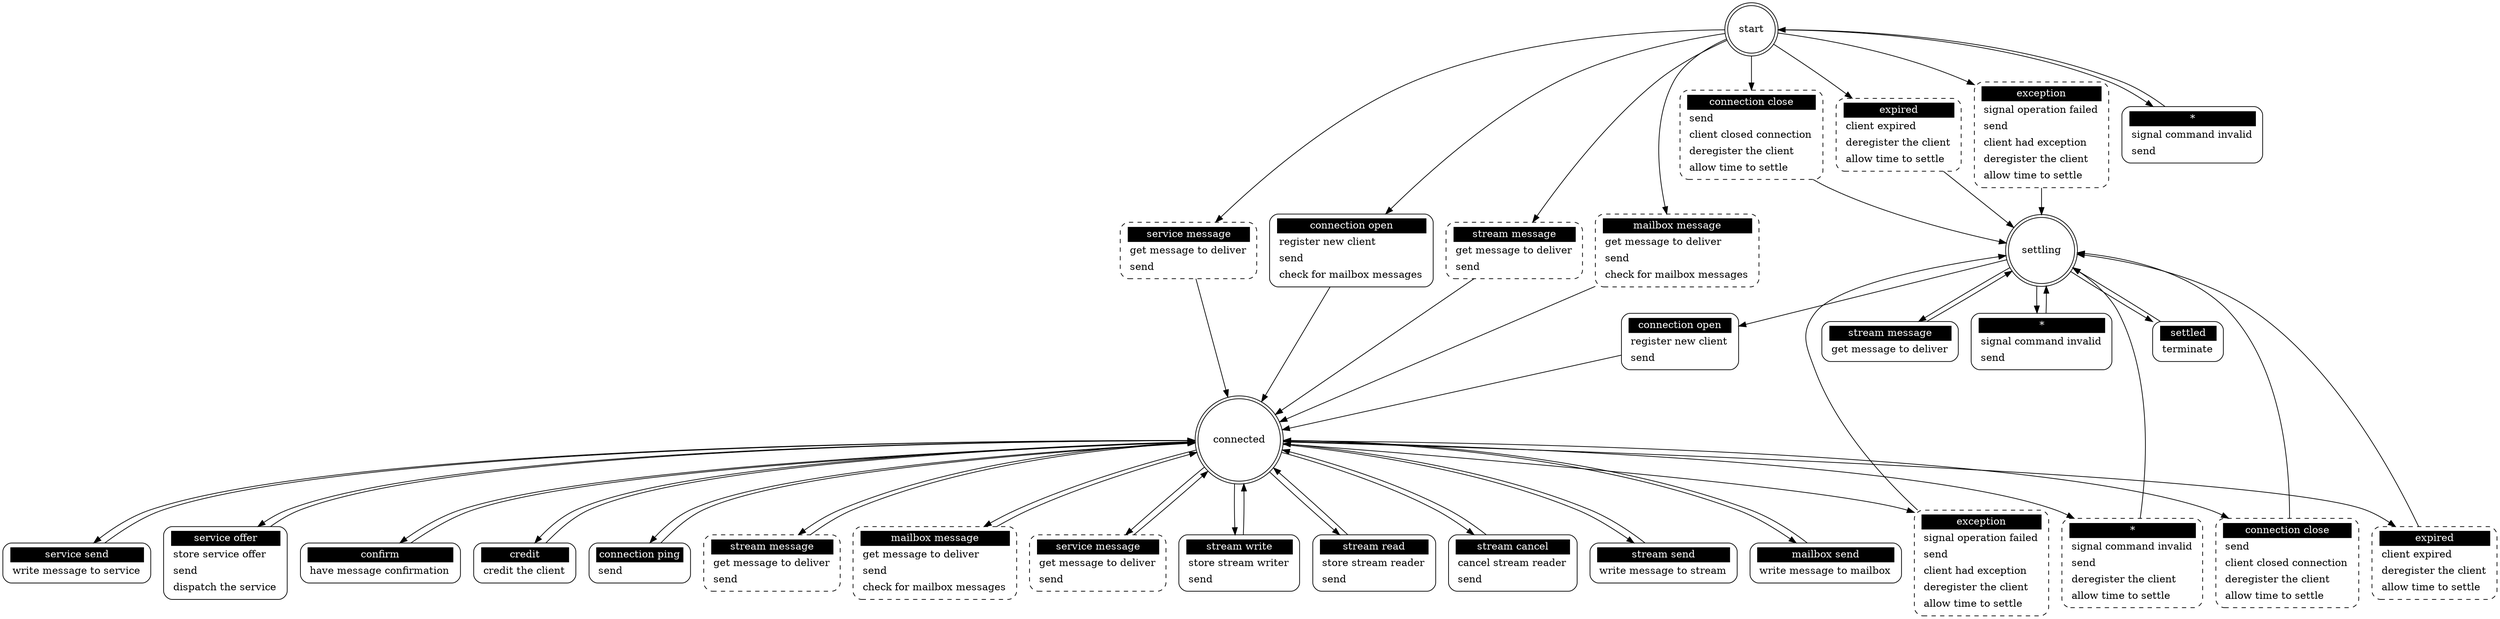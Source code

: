 ## Automatically generated from mlm_server.xml by gsl
digraph "mlm_server" {

 "start" [shape = "doublecircle"];
 "start connection close" [shape = "Mrecord" style = dashed label = <<table border="0" cellborder="0" cellpadding="3" bgcolor="white"><tr><td bgcolor="black" align="center" colspan="2"><font color="white">connection close</font></td></tr><tr><td align="left" port="r3">send</td></tr><tr><td align="left" port="r3">client closed connection</td></tr><tr><td align="left" port="r3">deregister the client</td></tr><tr><td align="left" port="r3">allow time to settle</td></tr></table>>];
 "start" -> "start connection close";
 "start connection close" -> "settling";
 "start stream message" [shape = "Mrecord" style = dashed label = <<table border="0" cellborder="0" cellpadding="3" bgcolor="white"><tr><td bgcolor="black" align="center" colspan="2"><font color="white">stream message</font></td></tr><tr><td align="left" port="r3">get message to deliver</td></tr><tr><td align="left" port="r3">send</td></tr></table>>];
 "start" -> "start stream message";
 "start stream message" -> "connected";
 "start mailbox message" [shape = "Mrecord" style = dashed label = <<table border="0" cellborder="0" cellpadding="3" bgcolor="white"><tr><td bgcolor="black" align="center" colspan="2"><font color="white">mailbox message</font></td></tr><tr><td align="left" port="r3">get message to deliver</td></tr><tr><td align="left" port="r3">send</td></tr><tr><td align="left" port="r3">check for mailbox messages</td></tr></table>>];
 "start" -> "start mailbox message";
 "start mailbox message" -> "connected";
 "start service message" [shape = "Mrecord" style = dashed label = <<table border="0" cellborder="0" cellpadding="3" bgcolor="white"><tr><td bgcolor="black" align="center" colspan="2"><font color="white">service message</font></td></tr><tr><td align="left" port="r3">get message to deliver</td></tr><tr><td align="left" port="r3">send</td></tr></table>>];
 "start" -> "start service message";
 "start service message" -> "connected";
 "start expired" [shape = "Mrecord" style = dashed label = <<table border="0" cellborder="0" cellpadding="3" bgcolor="white"><tr><td bgcolor="black" align="center" colspan="2"><font color="white">expired</font></td></tr><tr><td align="left" port="r3">client expired</td></tr><tr><td align="left" port="r3">deregister the client</td></tr><tr><td align="left" port="r3">allow time to settle</td></tr></table>>];
 "start" -> "start expired";
 "start expired" -> "settling";
 "start exception" [shape = "Mrecord" style = dashed label = <<table border="0" cellborder="0" cellpadding="3" bgcolor="white"><tr><td bgcolor="black" align="center" colspan="2"><font color="white">exception</font></td></tr><tr><td align="left" port="r3">signal operation failed</td></tr><tr><td align="left" port="r3">send</td></tr><tr><td align="left" port="r3">client had exception</td></tr><tr><td align="left" port="r3">deregister the client</td></tr><tr><td align="left" port="r3">allow time to settle</td></tr></table>>];
 "start" -> "start exception";
 "start exception" -> "settling";
 "start connection open" [shape = "Mrecord" style = solid label = <<table border="0" cellborder="0" cellpadding="3" bgcolor="white"><tr><td bgcolor="black" align="center" colspan="2"><font color="white">connection open</font></td></tr><tr><td align="left" port="r3">register new client</td></tr><tr><td align="left" port="r3">send</td></tr><tr><td align="left" port="r3">check for mailbox messages</td></tr></table>>];
 "start" -> "start connection open";
 "start connection open" -> "connected";
 "start *" [shape = "Mrecord" style = solid label = <<table border="0" cellborder="0" cellpadding="3" bgcolor="white"><tr><td bgcolor="black" align="center" colspan="2"><font color="white">*</font></td></tr><tr><td align="left" port="r3">signal command invalid</td></tr><tr><td align="left" port="r3">send</td></tr></table>>];
 "start" -> "start *";
 "start *" -> "start";

 "connected" [shape = "doublecircle"];
 "connected connection close" [shape = "Mrecord" style = dashed label = <<table border="0" cellborder="0" cellpadding="3" bgcolor="white"><tr><td bgcolor="black" align="center" colspan="2"><font color="white">connection close</font></td></tr><tr><td align="left" port="r3">send</td></tr><tr><td align="left" port="r3">client closed connection</td></tr><tr><td align="left" port="r3">deregister the client</td></tr><tr><td align="left" port="r3">allow time to settle</td></tr></table>>];
 "connected" -> "connected connection close";
 "connected connection close" -> "settling";
 "connected stream message" [shape = "Mrecord" style = dashed label = <<table border="0" cellborder="0" cellpadding="3" bgcolor="white"><tr><td bgcolor="black" align="center" colspan="2"><font color="white">stream message</font></td></tr><tr><td align="left" port="r3">get message to deliver</td></tr><tr><td align="left" port="r3">send</td></tr></table>>];
 "connected" -> "connected stream message";
 "connected stream message" -> "connected";
 "connected mailbox message" [shape = "Mrecord" style = dashed label = <<table border="0" cellborder="0" cellpadding="3" bgcolor="white"><tr><td bgcolor="black" align="center" colspan="2"><font color="white">mailbox message</font></td></tr><tr><td align="left" port="r3">get message to deliver</td></tr><tr><td align="left" port="r3">send</td></tr><tr><td align="left" port="r3">check for mailbox messages</td></tr></table>>];
 "connected" -> "connected mailbox message";
 "connected mailbox message" -> "connected";
 "connected service message" [shape = "Mrecord" style = dashed label = <<table border="0" cellborder="0" cellpadding="3" bgcolor="white"><tr><td bgcolor="black" align="center" colspan="2"><font color="white">service message</font></td></tr><tr><td align="left" port="r3">get message to deliver</td></tr><tr><td align="left" port="r3">send</td></tr></table>>];
 "connected" -> "connected service message";
 "connected service message" -> "connected";
 "connected expired" [shape = "Mrecord" style = dashed label = <<table border="0" cellborder="0" cellpadding="3" bgcolor="white"><tr><td bgcolor="black" align="center" colspan="2"><font color="white">expired</font></td></tr><tr><td align="left" port="r3">client expired</td></tr><tr><td align="left" port="r3">deregister the client</td></tr><tr><td align="left" port="r3">allow time to settle</td></tr></table>>];
 "connected" -> "connected expired";
 "connected expired" -> "settling";
 "connected exception" [shape = "Mrecord" style = dashed label = <<table border="0" cellborder="0" cellpadding="3" bgcolor="white"><tr><td bgcolor="black" align="center" colspan="2"><font color="white">exception</font></td></tr><tr><td align="left" port="r3">signal operation failed</td></tr><tr><td align="left" port="r3">send</td></tr><tr><td align="left" port="r3">client had exception</td></tr><tr><td align="left" port="r3">deregister the client</td></tr><tr><td align="left" port="r3">allow time to settle</td></tr></table>>];
 "connected" -> "connected exception";
 "connected exception" -> "settling";
 "connected *" [shape = "Mrecord" style = dashed label = <<table border="0" cellborder="0" cellpadding="3" bgcolor="white"><tr><td bgcolor="black" align="center" colspan="2"><font color="white">*</font></td></tr><tr><td align="left" port="r3">signal command invalid</td></tr><tr><td align="left" port="r3">send</td></tr><tr><td align="left" port="r3">deregister the client</td></tr><tr><td align="left" port="r3">allow time to settle</td></tr></table>>];
 "connected" -> "connected *";
 "connected *" -> "settling";
 "connected stream write" [shape = "Mrecord" style = solid label = <<table border="0" cellborder="0" cellpadding="3" bgcolor="white"><tr><td bgcolor="black" align="center" colspan="2"><font color="white">stream write</font></td></tr><tr><td align="left" port="r3">store stream writer</td></tr><tr><td align="left" port="r3">send</td></tr></table>>];
 "connected" -> "connected stream write";
 "connected stream write" -> "connected";
 "connected stream read" [shape = "Mrecord" style = solid label = <<table border="0" cellborder="0" cellpadding="3" bgcolor="white"><tr><td bgcolor="black" align="center" colspan="2"><font color="white">stream read</font></td></tr><tr><td align="left" port="r3">store stream reader</td></tr><tr><td align="left" port="r3">send</td></tr></table>>];
 "connected" -> "connected stream read";
 "connected stream read" -> "connected";
 "connected stream cancel" [shape = "Mrecord" style = solid label = <<table border="0" cellborder="0" cellpadding="3" bgcolor="white"><tr><td bgcolor="black" align="center" colspan="2"><font color="white">stream cancel</font></td></tr><tr><td align="left" port="r3">cancel stream reader</td></tr><tr><td align="left" port="r3">send</td></tr></table>>];
 "connected" -> "connected stream cancel";
 "connected stream cancel" -> "connected";
 "connected stream send" [shape = "Mrecord" style = solid label = <<table border="0" cellborder="0" cellpadding="3" bgcolor="white"><tr><td bgcolor="black" align="center" colspan="2"><font color="white">stream send</font></td></tr><tr><td align="left" port="r3">write message to stream</td></tr></table>>];
 "connected" -> "connected stream send";
 "connected stream send" -> "connected";
 "connected mailbox send" [shape = "Mrecord" style = solid label = <<table border="0" cellborder="0" cellpadding="3" bgcolor="white"><tr><td bgcolor="black" align="center" colspan="2"><font color="white">mailbox send</font></td></tr><tr><td align="left" port="r3">write message to mailbox</td></tr></table>>];
 "connected" -> "connected mailbox send";
 "connected mailbox send" -> "connected";
 "connected service send" [shape = "Mrecord" style = solid label = <<table border="0" cellborder="0" cellpadding="3" bgcolor="white"><tr><td bgcolor="black" align="center" colspan="2"><font color="white">service send</font></td></tr><tr><td align="left" port="r3">write message to service</td></tr></table>>];
 "connected" -> "connected service send";
 "connected service send" -> "connected";
 "connected service offer" [shape = "Mrecord" style = solid label = <<table border="0" cellborder="0" cellpadding="3" bgcolor="white"><tr><td bgcolor="black" align="center" colspan="2"><font color="white">service offer</font></td></tr><tr><td align="left" port="r3">store service offer</td></tr><tr><td align="left" port="r3">send</td></tr><tr><td align="left" port="r3">dispatch the service</td></tr></table>>];
 "connected" -> "connected service offer";
 "connected service offer" -> "connected";
 "connected confirm" [shape = "Mrecord" style = solid label = <<table border="0" cellborder="0" cellpadding="3" bgcolor="white"><tr><td bgcolor="black" align="center" colspan="2"><font color="white">confirm</font></td></tr><tr><td align="left" port="r3">have message confirmation</td></tr></table>>];
 "connected" -> "connected confirm";
 "connected confirm" -> "connected";
 "connected credit" [shape = "Mrecord" style = solid label = <<table border="0" cellborder="0" cellpadding="3" bgcolor="white"><tr><td bgcolor="black" align="center" colspan="2"><font color="white">credit</font></td></tr><tr><td align="left" port="r3">credit the client</td></tr></table>>];
 "connected" -> "connected credit";
 "connected credit" -> "connected";
 "connected connection ping" [shape = "Mrecord" style = solid label = <<table border="0" cellborder="0" cellpadding="3" bgcolor="white"><tr><td bgcolor="black" align="center" colspan="2"><font color="white">connection ping</font></td></tr><tr><td align="left" port="r3">send</td></tr></table>>];
 "connected" -> "connected connection ping";
 "connected connection ping" -> "connected";

 "settling" [shape = "doublecircle"];
 "settling settled" [shape = "Mrecord" style = solid label = <<table border="0" cellborder="0" cellpadding="3" bgcolor="white"><tr><td bgcolor="black" align="center" colspan="2"><font color="white">settled</font></td></tr><tr><td align="left" port="r3">terminate</td></tr></table>>];
 "settling" -> "settling settled";
 "settling settled" -> "settling";
 "settling connection open" [shape = "Mrecord" style = solid label = <<table border="0" cellborder="0" cellpadding="3" bgcolor="white"><tr><td bgcolor="black" align="center" colspan="2"><font color="white">connection open</font></td></tr><tr><td align="left" port="r3">register new client</td></tr><tr><td align="left" port="r3">send</td></tr></table>>];
 "settling" -> "settling connection open";
 "settling connection open" -> "connected";
 "settling stream message" [shape = "Mrecord" style = solid label = <<table border="0" cellborder="0" cellpadding="3" bgcolor="white"><tr><td bgcolor="black" align="center" colspan="2"><font color="white">stream message</font></td></tr><tr><td align="left" port="r3">get message to deliver</td></tr></table>>];
 "settling" -> "settling stream message";
 "settling stream message" -> "settling";
 "settling *" [shape = "Mrecord" style = solid label = <<table border="0" cellborder="0" cellpadding="3" bgcolor="white"><tr><td bgcolor="black" align="center" colspan="2"><font color="white">*</font></td></tr><tr><td align="left" port="r3">signal command invalid</td></tr><tr><td align="left" port="r3">send</td></tr></table>>];
 "settling" -> "settling *";
 "settling *" -> "settling";
}
